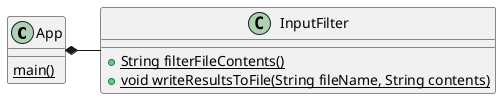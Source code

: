@startuml
'https://plantuml.com/class-diagram

class App {
    {static} main()
}

class InputFilter {
    {static} +String filterFileContents()
    {static} +void writeResultsToFile(String fileName, String contents)
}

App *- InputFilter

@enduml